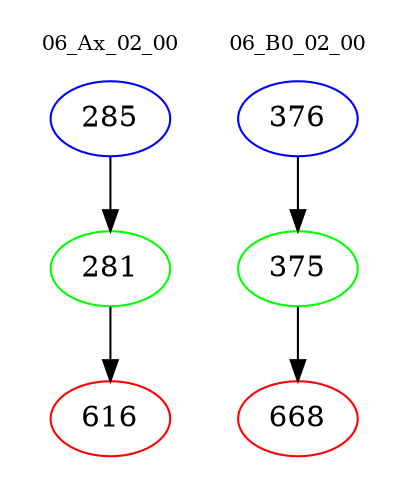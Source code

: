 digraph{
subgraph cluster_0 {
color = white
label = "06_Ax_02_00";
fontsize=10;
T0_285 [label="285", color="blue"]
T0_285 -> T0_281 [color="black"]
T0_281 [label="281", color="green"]
T0_281 -> T0_616 [color="black"]
T0_616 [label="616", color="red"]
}
subgraph cluster_1 {
color = white
label = "06_B0_02_00";
fontsize=10;
T1_376 [label="376", color="blue"]
T1_376 -> T1_375 [color="black"]
T1_375 [label="375", color="green"]
T1_375 -> T1_668 [color="black"]
T1_668 [label="668", color="red"]
}
}
